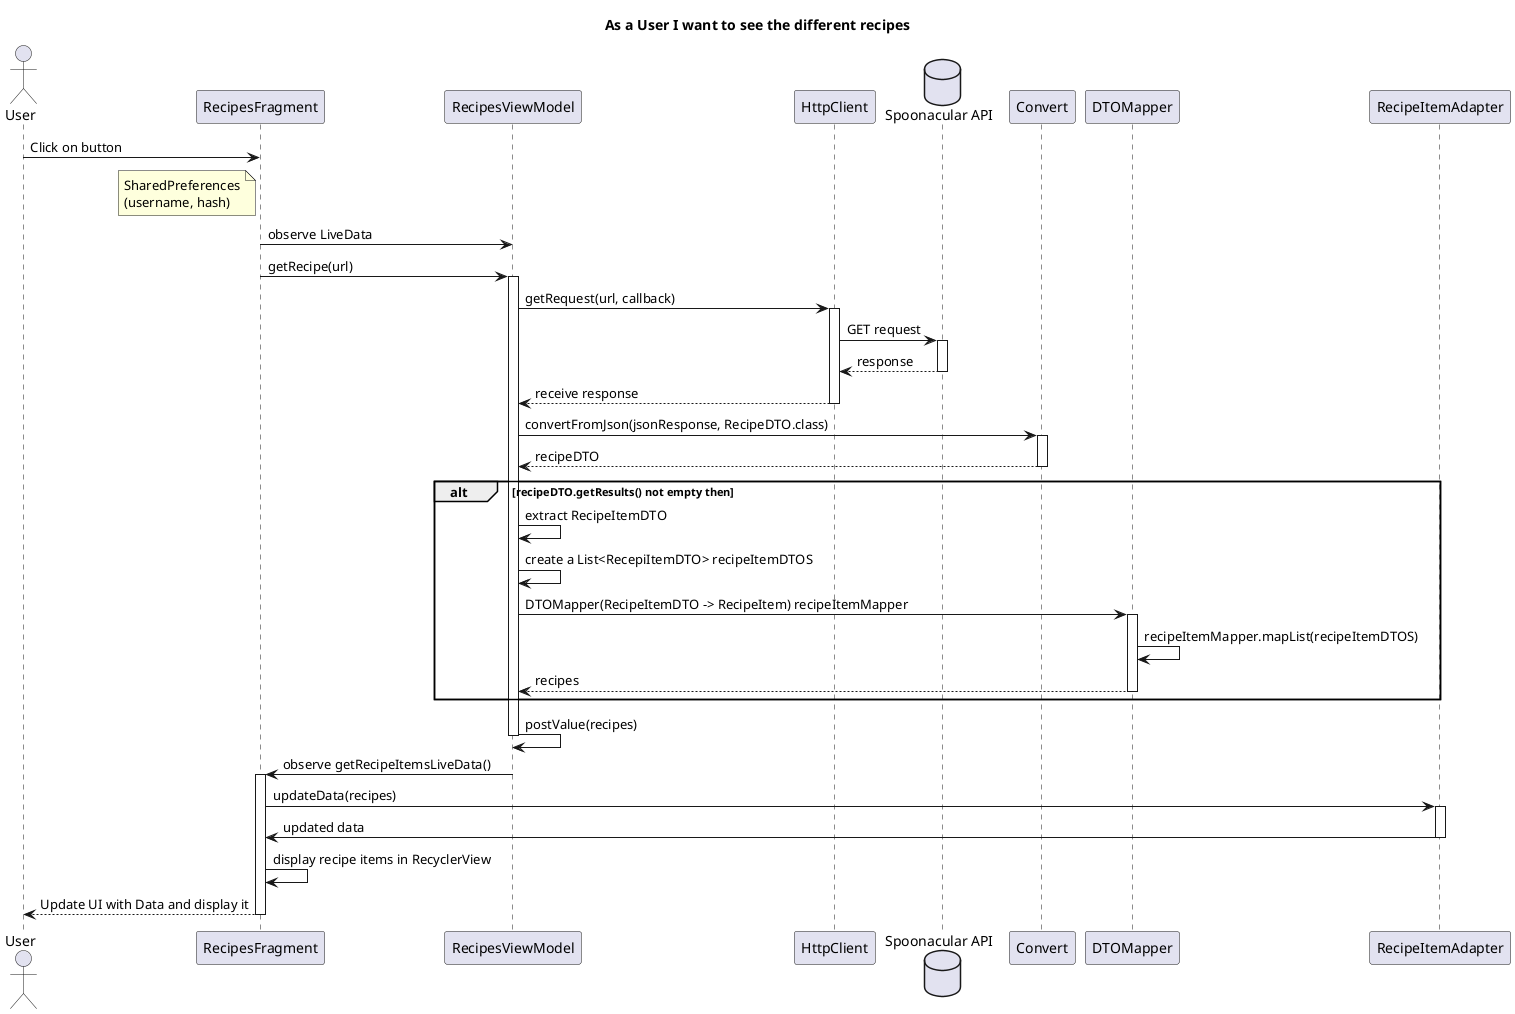 @startuml
actor User as User
title As a User I want to see the different recipes

participant "RecipesFragment" as GalleryFragment
participant "RecipesViewModel" as GalleryViewModel
participant "HttpClient" as HttpClient
database "Spoonacular API" as Server
participant "Convert" as Convert
participant "DTOMapper" as DTOMapper
participant "RecipeItemAdapter" as RecipeItemAdapter
User->GalleryFragment:Click on button
Note left of GalleryFragment: SharedPreferences\n(username, hash)

GalleryFragment -> GalleryViewModel: observe LiveData
GalleryFragment -> GalleryViewModel: getRecipe(url)
activate GalleryViewModel
GalleryViewModel -> HttpClient: getRequest(url, callback)
activate HttpClient
HttpClient -> Server: GET request
activate Server
Server --> HttpClient: response
deactivate Server
HttpClient --> GalleryViewModel: receive response
deactivate HttpClient
GalleryViewModel -> Convert: convertFromJson(jsonResponse, RecipeDTO.class)
activate Convert
Convert --> GalleryViewModel: recipeDTO
deactivate Convert

alt recipeDTO.getResults() not empty then
    GalleryViewModel -> GalleryViewModel: extract RecipeItemDTO
    GalleryViewModel -> GalleryViewModel: create a List<RecepiItemDTO> recipeItemDTOS

    GalleryViewModel -> DTOMapper:DTOMapper(RecipeItemDTO -> RecipeItem) recipeItemMapper

    activate DTOMapper
    DTOMapper -> DTOMapper: recipeItemMapper.mapList(recipeItemDTOS)
    DTOMapper-->GalleryViewModel:recipes
deactivate DTOMapper
end
GalleryViewModel -> GalleryViewModel: postValue(recipes)
deactivate GalleryViewModel
GalleryViewModel -> GalleryFragment: observe getRecipeItemsLiveData()
activate GalleryFragment
GalleryFragment -> RecipeItemAdapter: updateData(recipes)
activate RecipeItemAdapter
RecipeItemAdapter -> GalleryFragment: updated data
deactivate RecipeItemAdapter
GalleryFragment -> GalleryFragment: display recipe items in RecyclerView
GalleryFragment --> User: Update UI with Data and display it
deactivate GalleryFragment
@enduml
